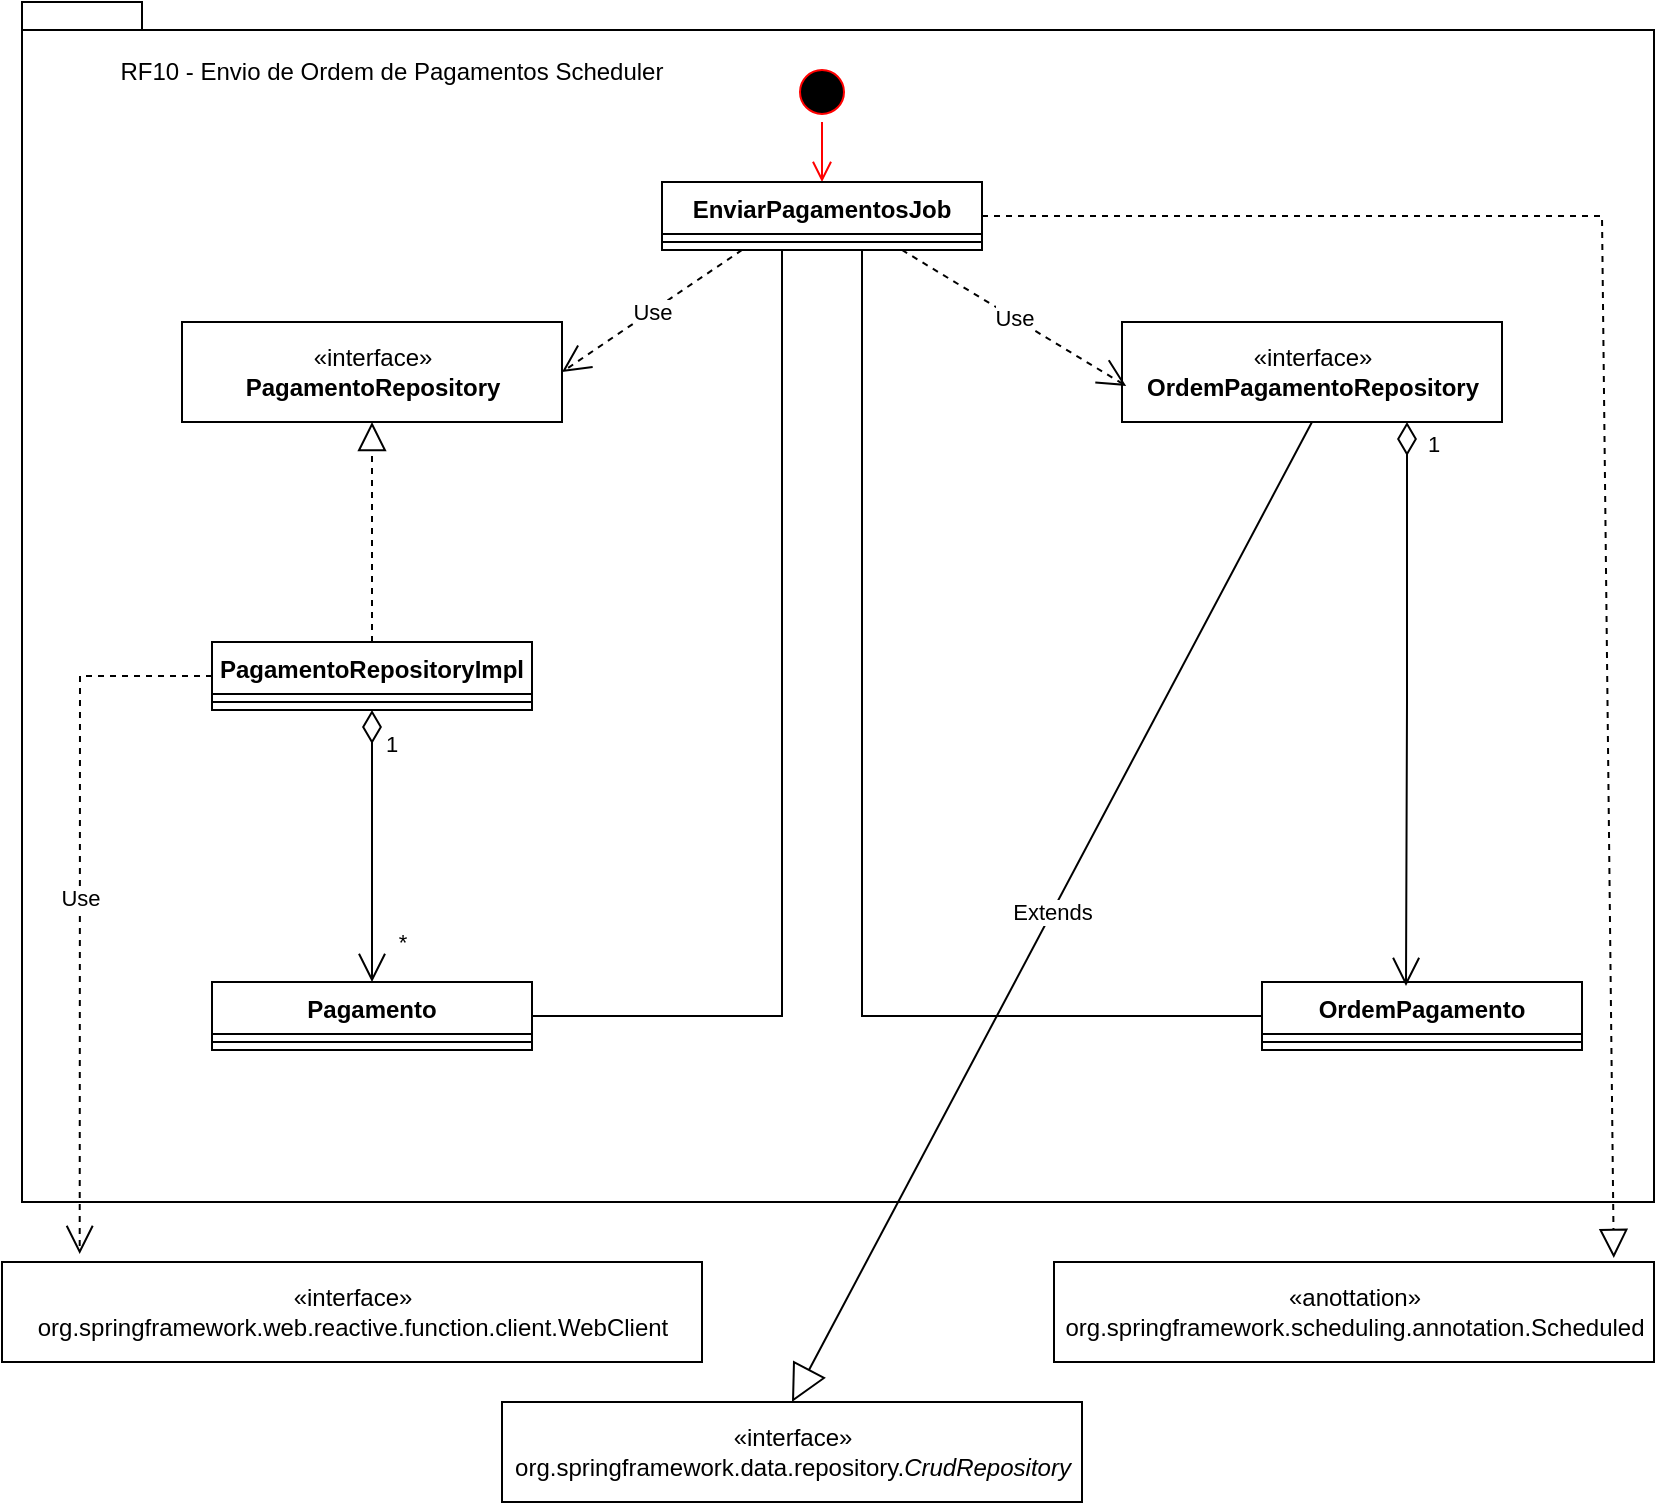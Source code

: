 <mxfile version="19.0.3" type="device" pages="3"><diagram id="8ie9IBNXiTS2up-qer2J" name="EnviarPagamento"><mxGraphModel dx="1821" dy="878" grid="1" gridSize="10" guides="1" tooltips="1" connect="1" arrows="1" fold="1" page="1" pageScale="1" pageWidth="827" pageHeight="1169" math="0" shadow="0"><root><mxCell id="0"/><mxCell id="1" parent="0"/><mxCell id="syFcbjBObXmSoyStmr7P-1" value="" style="shape=folder;fontStyle=1;spacingTop=10;tabWidth=40;tabHeight=14;tabPosition=left;html=1;" parent="1" vertex="1"><mxGeometry x="-20" y="10" width="816" height="600" as="geometry"/></mxCell><mxCell id="syFcbjBObXmSoyStmr7P-3" value="" style="ellipse;html=1;shape=startState;fillColor=#000000;strokeColor=#ff0000;" parent="1" vertex="1"><mxGeometry x="365" y="40" width="30" height="30" as="geometry"/></mxCell><mxCell id="syFcbjBObXmSoyStmr7P-4" value="" style="edgeStyle=orthogonalEdgeStyle;html=1;verticalAlign=bottom;endArrow=open;endSize=8;strokeColor=#ff0000;rounded=0;entryX=0.5;entryY=0;entryDx=0;entryDy=0;" parent="1" source="syFcbjBObXmSoyStmr7P-3" target="syFcbjBObXmSoyStmr7P-6" edge="1"><mxGeometry relative="1" as="geometry"><mxPoint x="377.98" y="88.98" as="targetPoint"/></mxGeometry></mxCell><mxCell id="syFcbjBObXmSoyStmr7P-6" value="EnviarPagamentosJob" style="swimlane;fontStyle=1;align=center;verticalAlign=top;childLayout=stackLayout;horizontal=1;startSize=26;horizontalStack=0;resizeParent=1;resizeParentMax=0;resizeLast=0;collapsible=1;marginBottom=0;" parent="1" vertex="1"><mxGeometry x="300" y="100" width="160" height="34" as="geometry"/></mxCell><mxCell id="syFcbjBObXmSoyStmr7P-8" value="" style="line;strokeWidth=1;fillColor=none;align=left;verticalAlign=middle;spacingTop=-1;spacingLeft=3;spacingRight=3;rotatable=0;labelPosition=right;points=[];portConstraint=eastwest;" parent="syFcbjBObXmSoyStmr7P-6" vertex="1"><mxGeometry y="26" width="160" height="8" as="geometry"/></mxCell><mxCell id="syFcbjBObXmSoyStmr7P-10" value="«interface»&lt;br&gt;&lt;b&gt;OrdemPagamentoRepository&lt;/b&gt;" style="html=1;" parent="1" vertex="1"><mxGeometry x="530" y="170" width="190" height="50" as="geometry"/></mxCell><mxCell id="syFcbjBObXmSoyStmr7P-11" value="«interface»&lt;br&gt;&lt;b&gt;PagamentoRepository&lt;/b&gt;" style="html=1;" parent="1" vertex="1"><mxGeometry x="60" y="170" width="190" height="50" as="geometry"/></mxCell><mxCell id="syFcbjBObXmSoyStmr7P-12" value="Use" style="endArrow=open;endSize=12;dashed=1;html=1;rounded=0;exitX=0.25;exitY=1;exitDx=0;exitDy=0;entryX=1;entryY=0.5;entryDx=0;entryDy=0;" parent="1" source="syFcbjBObXmSoyStmr7P-6" target="syFcbjBObXmSoyStmr7P-11" edge="1"><mxGeometry width="160" relative="1" as="geometry"><mxPoint x="360" y="180" as="sourcePoint"/><mxPoint x="520" y="180" as="targetPoint"/></mxGeometry></mxCell><mxCell id="syFcbjBObXmSoyStmr7P-13" value="Use" style="endArrow=open;endSize=12;dashed=1;html=1;rounded=0;exitX=0.75;exitY=1;exitDx=0;exitDy=0;entryX=0.011;entryY=0.64;entryDx=0;entryDy=0;entryPerimeter=0;" parent="1" source="syFcbjBObXmSoyStmr7P-6" target="syFcbjBObXmSoyStmr7P-10" edge="1"><mxGeometry width="160" relative="1" as="geometry"><mxPoint x="390" y="220" as="sourcePoint"/><mxPoint x="550" y="220" as="targetPoint"/></mxGeometry></mxCell><mxCell id="syFcbjBObXmSoyStmr7P-18" value="PagamentoRepositoryImpl" style="swimlane;fontStyle=1;align=center;verticalAlign=top;childLayout=stackLayout;horizontal=1;startSize=26;horizontalStack=0;resizeParent=1;resizeParentMax=0;resizeLast=0;collapsible=1;marginBottom=0;" parent="1" vertex="1"><mxGeometry x="75" y="330" width="160" height="34" as="geometry"/></mxCell><mxCell id="syFcbjBObXmSoyStmr7P-19" value="" style="line;strokeWidth=1;fillColor=none;align=left;verticalAlign=middle;spacingTop=-1;spacingLeft=3;spacingRight=3;rotatable=0;labelPosition=right;points=[];portConstraint=eastwest;" parent="syFcbjBObXmSoyStmr7P-18" vertex="1"><mxGeometry y="26" width="160" height="8" as="geometry"/></mxCell><mxCell id="syFcbjBObXmSoyStmr7P-20" value="" style="endArrow=block;dashed=1;endFill=0;endSize=12;html=1;rounded=0;exitX=0.5;exitY=0;exitDx=0;exitDy=0;entryX=0.5;entryY=1;entryDx=0;entryDy=0;" parent="1" source="syFcbjBObXmSoyStmr7P-18" target="syFcbjBObXmSoyStmr7P-11" edge="1"><mxGeometry width="160" relative="1" as="geometry"><mxPoint x="130" y="300" as="sourcePoint"/><mxPoint x="290" y="300" as="targetPoint"/></mxGeometry></mxCell><mxCell id="syFcbjBObXmSoyStmr7P-21" value="Pagamento" style="swimlane;fontStyle=1;align=center;verticalAlign=top;childLayout=stackLayout;horizontal=1;startSize=26;horizontalStack=0;resizeParent=1;resizeParentMax=0;resizeLast=0;collapsible=1;marginBottom=0;" parent="1" vertex="1"><mxGeometry x="75" y="500" width="160" height="34" as="geometry"/></mxCell><mxCell id="syFcbjBObXmSoyStmr7P-22" value="" style="line;strokeWidth=1;fillColor=none;align=left;verticalAlign=middle;spacingTop=-1;spacingLeft=3;spacingRight=3;rotatable=0;labelPosition=right;points=[];portConstraint=eastwest;" parent="syFcbjBObXmSoyStmr7P-21" vertex="1"><mxGeometry y="26" width="160" height="8" as="geometry"/></mxCell><mxCell id="syFcbjBObXmSoyStmr7P-23" value="OrdemPagamento" style="swimlane;fontStyle=1;align=center;verticalAlign=top;childLayout=stackLayout;horizontal=1;startSize=26;horizontalStack=0;resizeParent=1;resizeParentMax=0;resizeLast=0;collapsible=1;marginBottom=0;" parent="1" vertex="1"><mxGeometry x="600" y="500" width="160" height="34" as="geometry"/></mxCell><mxCell id="syFcbjBObXmSoyStmr7P-24" value="" style="line;strokeWidth=1;fillColor=none;align=left;verticalAlign=middle;spacingTop=-1;spacingLeft=3;spacingRight=3;rotatable=0;labelPosition=right;points=[];portConstraint=eastwest;" parent="syFcbjBObXmSoyStmr7P-23" vertex="1"><mxGeometry y="26" width="160" height="8" as="geometry"/></mxCell><mxCell id="D7sFdoUz5kal1ibH4Q60-1" value="1" style="endArrow=open;html=1;endSize=12;startArrow=diamondThin;startSize=14;startFill=0;edgeStyle=orthogonalEdgeStyle;align=left;verticalAlign=bottom;rounded=0;exitX=0.5;exitY=1;exitDx=0;exitDy=0;entryX=0.5;entryY=0;entryDx=0;entryDy=0;" parent="1" source="syFcbjBObXmSoyStmr7P-18" target="syFcbjBObXmSoyStmr7P-21" edge="1"><mxGeometry x="-0.618" y="5" relative="1" as="geometry"><mxPoint x="170" y="410" as="sourcePoint"/><mxPoint x="330" y="410" as="targetPoint"/><mxPoint as="offset"/></mxGeometry></mxCell><mxCell id="D7sFdoUz5kal1ibH4Q60-2" value="*" style="edgeLabel;html=1;align=center;verticalAlign=middle;resizable=0;points=[];" parent="D7sFdoUz5kal1ibH4Q60-1" vertex="1" connectable="0"><mxGeometry x="-0.207" y="-1" relative="1" as="geometry"><mxPoint x="16" y="62" as="offset"/></mxGeometry></mxCell><mxCell id="D7sFdoUz5kal1ibH4Q60-4" value="«interface»&lt;br&gt;org.springframework.data.repository.&lt;em&gt;CrudRepository&lt;/em&gt;" style="html=1;" parent="1" vertex="1"><mxGeometry x="220" y="710" width="290" height="50" as="geometry"/></mxCell><mxCell id="D7sFdoUz5kal1ibH4Q60-5" value="Extends" style="endArrow=block;endSize=16;endFill=0;html=1;rounded=0;exitX=0.5;exitY=1;exitDx=0;exitDy=0;entryX=0.5;entryY=0;entryDx=0;entryDy=0;" parent="1" source="syFcbjBObXmSoyStmr7P-10" target="D7sFdoUz5kal1ibH4Q60-4" edge="1"><mxGeometry width="160" relative="1" as="geometry"><mxPoint x="600" y="470" as="sourcePoint"/><mxPoint x="760" y="470" as="targetPoint"/></mxGeometry></mxCell><mxCell id="D7sFdoUz5kal1ibH4Q60-10" value="" style="endArrow=none;html=1;edgeStyle=orthogonalEdgeStyle;rounded=0;exitX=1;exitY=0.5;exitDx=0;exitDy=0;entryX=0.5;entryY=1;entryDx=0;entryDy=0;" parent="1" source="syFcbjBObXmSoyStmr7P-21" target="syFcbjBObXmSoyStmr7P-6" edge="1"><mxGeometry relative="1" as="geometry"><mxPoint x="280" y="510" as="sourcePoint"/><mxPoint x="440" y="510" as="targetPoint"/><Array as="points"><mxPoint x="360" y="517"/><mxPoint x="360" y="134"/></Array></mxGeometry></mxCell><mxCell id="ALO8Gu1zJ7v94g8RGlG9-1" value="1" style="endArrow=open;html=1;endSize=12;startArrow=diamondThin;startSize=14;startFill=0;edgeStyle=orthogonalEdgeStyle;align=left;verticalAlign=bottom;rounded=0;exitX=0.75;exitY=1;exitDx=0;exitDy=0;entryX=0.45;entryY=0.059;entryDx=0;entryDy=0;entryPerimeter=0;" edge="1" parent="1" source="syFcbjBObXmSoyStmr7P-10" target="syFcbjBObXmSoyStmr7P-23"><mxGeometry x="-0.858" y="8" relative="1" as="geometry"><mxPoint x="670" y="320" as="sourcePoint"/><mxPoint x="830" y="320" as="targetPoint"/><mxPoint as="offset"/></mxGeometry></mxCell><mxCell id="ALO8Gu1zJ7v94g8RGlG9-2" value="" style="endArrow=none;html=1;edgeStyle=orthogonalEdgeStyle;rounded=0;exitX=0.5;exitY=1;exitDx=0;exitDy=0;entryX=0;entryY=0.5;entryDx=0;entryDy=0;" edge="1" parent="1" source="syFcbjBObXmSoyStmr7P-6" target="syFcbjBObXmSoyStmr7P-23"><mxGeometry relative="1" as="geometry"><mxPoint x="420" y="370" as="sourcePoint"/><mxPoint x="580" y="370" as="targetPoint"/><Array as="points"><mxPoint x="400" y="134"/><mxPoint x="400" y="517"/></Array></mxGeometry></mxCell><mxCell id="BdTfNCzVXdHDudHjYuGu-1" value="RF10 - Envio de Ordem de Pagamentos Scheduler" style="text;html=1;strokeColor=none;fillColor=none;align=center;verticalAlign=middle;whiteSpace=wrap;rounded=0;" vertex="1" parent="1"><mxGeometry y="30" width="330" height="30" as="geometry"/></mxCell><mxCell id="MIrf7Lez7W-H0QJHNl_k-1" value="«interface»&lt;br&gt;org.springframework.web.reactive.function.client.WebClient" style="html=1;" vertex="1" parent="1"><mxGeometry x="-30" y="640" width="350" height="50" as="geometry"/></mxCell><mxCell id="MIrf7Lez7W-H0QJHNl_k-2" value="Use" style="endArrow=open;endSize=12;dashed=1;html=1;rounded=0;exitX=0;exitY=0.5;exitDx=0;exitDy=0;entryX=0.111;entryY=-0.08;entryDx=0;entryDy=0;entryPerimeter=0;" edge="1" parent="1" source="syFcbjBObXmSoyStmr7P-18" target="MIrf7Lez7W-H0QJHNl_k-1"><mxGeometry width="160" relative="1" as="geometry"><mxPoint x="30" y="560" as="sourcePoint"/><mxPoint x="190" y="560" as="targetPoint"/><Array as="points"><mxPoint x="9" y="347"/></Array></mxGeometry></mxCell><mxCell id="Piro_1B6J_m-9FssRuvG-1" value="«anottation»&lt;br&gt;org.springframework.scheduling.annotation.Scheduled" style="html=1;" vertex="1" parent="1"><mxGeometry x="496" y="640" width="300" height="50" as="geometry"/></mxCell><mxCell id="Piro_1B6J_m-9FssRuvG-2" value="" style="endArrow=block;dashed=1;endFill=0;endSize=12;html=1;rounded=0;exitX=1;exitY=0.5;exitDx=0;exitDy=0;entryX=0.933;entryY=-0.04;entryDx=0;entryDy=0;entryPerimeter=0;" edge="1" parent="1" source="syFcbjBObXmSoyStmr7P-6" target="Piro_1B6J_m-9FssRuvG-1"><mxGeometry width="160" relative="1" as="geometry"><mxPoint x="550" y="100" as="sourcePoint"/><mxPoint x="710" y="100" as="targetPoint"/><Array as="points"><mxPoint x="770" y="117"/></Array></mxGeometry></mxCell></root></mxGraphModel></diagram><diagram name="ReceberPagamento" id="m7tQHKw86joGqsxfZ0Ol"><mxGraphModel dx="994" dy="878" grid="1" gridSize="10" guides="1" tooltips="1" connect="1" arrows="1" fold="1" page="1" pageScale="1" pageWidth="827" pageHeight="1169" math="0" shadow="0"><root><mxCell id="ODPj52kHkoeUuSCsYeeH-0"/><mxCell id="ODPj52kHkoeUuSCsYeeH-1" parent="ODPj52kHkoeUuSCsYeeH-0"/><mxCell id="ODPj52kHkoeUuSCsYeeH-2" value="" style="shape=folder;fontStyle=1;spacingTop=10;tabWidth=40;tabHeight=14;tabPosition=left;html=1;" vertex="1" parent="ODPj52kHkoeUuSCsYeeH-1"><mxGeometry y="10" width="816" height="500" as="geometry"/></mxCell><mxCell id="ODPj52kHkoeUuSCsYeeH-3" value="" style="ellipse;html=1;shape=startState;fillColor=#000000;strokeColor=#ff0000;" vertex="1" parent="ODPj52kHkoeUuSCsYeeH-1"><mxGeometry x="365" y="40" width="30" height="30" as="geometry"/></mxCell><mxCell id="ODPj52kHkoeUuSCsYeeH-4" value="" style="edgeStyle=orthogonalEdgeStyle;html=1;verticalAlign=bottom;endArrow=open;endSize=8;strokeColor=#ff0000;rounded=0;entryX=0.5;entryY=0;entryDx=0;entryDy=0;" edge="1" parent="ODPj52kHkoeUuSCsYeeH-1" source="ODPj52kHkoeUuSCsYeeH-3" target="ODPj52kHkoeUuSCsYeeH-5"><mxGeometry relative="1" as="geometry"><mxPoint x="377.98" y="88.98" as="targetPoint"/></mxGeometry></mxCell><mxCell id="ODPj52kHkoeUuSCsYeeH-5" value="ConsultarPagamentosJob" style="swimlane;fontStyle=1;align=center;verticalAlign=top;childLayout=stackLayout;horizontal=1;startSize=26;horizontalStack=0;resizeParent=1;resizeParentMax=0;resizeLast=0;collapsible=1;marginBottom=0;" vertex="1" parent="ODPj52kHkoeUuSCsYeeH-1"><mxGeometry x="300" y="100" width="160" height="34" as="geometry"/></mxCell><mxCell id="ODPj52kHkoeUuSCsYeeH-6" value="" style="line;strokeWidth=1;fillColor=none;align=left;verticalAlign=middle;spacingTop=-1;spacingLeft=3;spacingRight=3;rotatable=0;labelPosition=right;points=[];portConstraint=eastwest;" vertex="1" parent="ODPj52kHkoeUuSCsYeeH-5"><mxGeometry y="26" width="160" height="8" as="geometry"/></mxCell><mxCell id="ODPj52kHkoeUuSCsYeeH-7" value="«interface»&lt;br&gt;&lt;b&gt;OrdemPagamentoRepository&lt;/b&gt;" style="html=1;" vertex="1" parent="ODPj52kHkoeUuSCsYeeH-1"><mxGeometry x="530" y="170" width="190" height="50" as="geometry"/></mxCell><mxCell id="ODPj52kHkoeUuSCsYeeH-8" value="«interface»&lt;br&gt;&lt;b&gt;PagamentoRepository&lt;/b&gt;" style="html=1;" vertex="1" parent="ODPj52kHkoeUuSCsYeeH-1"><mxGeometry x="50" y="134" width="190" height="50" as="geometry"/></mxCell><mxCell id="ODPj52kHkoeUuSCsYeeH-9" value="Use" style="endArrow=open;endSize=12;dashed=1;html=1;rounded=0;exitX=0.25;exitY=1;exitDx=0;exitDy=0;entryX=1;entryY=0.5;entryDx=0;entryDy=0;" edge="1" parent="ODPj52kHkoeUuSCsYeeH-1" source="ODPj52kHkoeUuSCsYeeH-5" target="ODPj52kHkoeUuSCsYeeH-8"><mxGeometry width="160" relative="1" as="geometry"><mxPoint x="360" y="180" as="sourcePoint"/><mxPoint x="520" y="180" as="targetPoint"/></mxGeometry></mxCell><mxCell id="ODPj52kHkoeUuSCsYeeH-10" value="Use" style="endArrow=open;endSize=12;dashed=1;html=1;rounded=0;exitX=0.75;exitY=1;exitDx=0;exitDy=0;entryX=0.011;entryY=0.64;entryDx=0;entryDy=0;entryPerimeter=0;" edge="1" parent="ODPj52kHkoeUuSCsYeeH-1" source="ODPj52kHkoeUuSCsYeeH-5" target="ODPj52kHkoeUuSCsYeeH-7"><mxGeometry width="160" relative="1" as="geometry"><mxPoint x="390" y="220" as="sourcePoint"/><mxPoint x="550" y="220" as="targetPoint"/></mxGeometry></mxCell><mxCell id="ODPj52kHkoeUuSCsYeeH-11" value="PagamentoRepositoryImpl" style="swimlane;fontStyle=1;align=center;verticalAlign=top;childLayout=stackLayout;horizontal=1;startSize=26;horizontalStack=0;resizeParent=1;resizeParentMax=0;resizeLast=0;collapsible=1;marginBottom=0;" vertex="1" parent="ODPj52kHkoeUuSCsYeeH-1"><mxGeometry x="70" y="270" width="160" height="34" as="geometry"/></mxCell><mxCell id="ODPj52kHkoeUuSCsYeeH-12" value="" style="line;strokeWidth=1;fillColor=none;align=left;verticalAlign=middle;spacingTop=-1;spacingLeft=3;spacingRight=3;rotatable=0;labelPosition=right;points=[];portConstraint=eastwest;" vertex="1" parent="ODPj52kHkoeUuSCsYeeH-11"><mxGeometry y="26" width="160" height="8" as="geometry"/></mxCell><mxCell id="ODPj52kHkoeUuSCsYeeH-13" value="" style="endArrow=block;dashed=1;endFill=0;endSize=12;html=1;rounded=0;exitX=0.5;exitY=0;exitDx=0;exitDy=0;" edge="1" parent="ODPj52kHkoeUuSCsYeeH-1" source="ODPj52kHkoeUuSCsYeeH-11"><mxGeometry width="160" relative="1" as="geometry"><mxPoint x="130" y="300" as="sourcePoint"/><mxPoint x="150" y="180" as="targetPoint"/></mxGeometry></mxCell><mxCell id="ODPj52kHkoeUuSCsYeeH-14" value="Pagamento" style="swimlane;fontStyle=1;align=center;verticalAlign=top;childLayout=stackLayout;horizontal=1;startSize=26;horizontalStack=0;resizeParent=1;resizeParentMax=0;resizeLast=0;collapsible=1;marginBottom=0;" vertex="1" parent="ODPj52kHkoeUuSCsYeeH-1"><mxGeometry x="70" y="400" width="160" height="34" as="geometry"/></mxCell><mxCell id="ODPj52kHkoeUuSCsYeeH-15" value="" style="line;strokeWidth=1;fillColor=none;align=left;verticalAlign=middle;spacingTop=-1;spacingLeft=3;spacingRight=3;rotatable=0;labelPosition=right;points=[];portConstraint=eastwest;" vertex="1" parent="ODPj52kHkoeUuSCsYeeH-14"><mxGeometry y="26" width="160" height="8" as="geometry"/></mxCell><mxCell id="ODPj52kHkoeUuSCsYeeH-16" value="OrdemPagamento" style="swimlane;fontStyle=1;align=center;verticalAlign=top;childLayout=stackLayout;horizontal=1;startSize=26;horizontalStack=0;resizeParent=1;resizeParentMax=0;resizeLast=0;collapsible=1;marginBottom=0;" vertex="1" parent="ODPj52kHkoeUuSCsYeeH-1"><mxGeometry x="600" y="400" width="160" height="34" as="geometry"/></mxCell><mxCell id="ODPj52kHkoeUuSCsYeeH-17" value="" style="line;strokeWidth=1;fillColor=none;align=left;verticalAlign=middle;spacingTop=-1;spacingLeft=3;spacingRight=3;rotatable=0;labelPosition=right;points=[];portConstraint=eastwest;" vertex="1" parent="ODPj52kHkoeUuSCsYeeH-16"><mxGeometry y="26" width="160" height="8" as="geometry"/></mxCell><mxCell id="ODPj52kHkoeUuSCsYeeH-18" value="1" style="endArrow=open;html=1;endSize=12;startArrow=diamondThin;startSize=14;startFill=0;edgeStyle=orthogonalEdgeStyle;align=left;verticalAlign=bottom;rounded=0;exitX=0.5;exitY=1;exitDx=0;exitDy=0;entryX=0.5;entryY=0;entryDx=0;entryDy=0;" edge="1" parent="ODPj52kHkoeUuSCsYeeH-1" source="ODPj52kHkoeUuSCsYeeH-11" target="ODPj52kHkoeUuSCsYeeH-14"><mxGeometry x="-0.618" y="5" relative="1" as="geometry"><mxPoint x="170" y="410" as="sourcePoint"/><mxPoint x="330" y="410" as="targetPoint"/><mxPoint as="offset"/></mxGeometry></mxCell><mxCell id="ODPj52kHkoeUuSCsYeeH-19" value="*" style="edgeLabel;html=1;align=center;verticalAlign=middle;resizable=0;points=[];" vertex="1" connectable="0" parent="ODPj52kHkoeUuSCsYeeH-18"><mxGeometry x="-0.207" y="-1" relative="1" as="geometry"><mxPoint x="16" y="62" as="offset"/></mxGeometry></mxCell><mxCell id="ODPj52kHkoeUuSCsYeeH-20" value="«interface»&lt;br&gt;org.springframework.data.repository.&lt;em&gt;CrudRepository&lt;/em&gt;" style="html=1;" vertex="1" parent="ODPj52kHkoeUuSCsYeeH-1"><mxGeometry x="370" y="620" width="290" height="50" as="geometry"/></mxCell><mxCell id="ODPj52kHkoeUuSCsYeeH-21" value="Extends" style="endArrow=block;endSize=16;endFill=0;html=1;rounded=0;exitX=0.058;exitY=1.04;exitDx=0;exitDy=0;entryX=0.466;entryY=-0.02;entryDx=0;entryDy=0;entryPerimeter=0;exitPerimeter=0;" edge="1" parent="ODPj52kHkoeUuSCsYeeH-1" source="ODPj52kHkoeUuSCsYeeH-7" target="ODPj52kHkoeUuSCsYeeH-20"><mxGeometry x="-0.3" y="-1" width="160" relative="1" as="geometry"><mxPoint x="600" y="470" as="sourcePoint"/><mxPoint x="760" y="470" as="targetPoint"/><mxPoint as="offset"/></mxGeometry></mxCell><mxCell id="ODPj52kHkoeUuSCsYeeH-22" value="" style="endArrow=none;html=1;edgeStyle=orthogonalEdgeStyle;rounded=0;exitX=1;exitY=0.5;exitDx=0;exitDy=0;entryX=0.5;entryY=1;entryDx=0;entryDy=0;" edge="1" parent="ODPj52kHkoeUuSCsYeeH-1" source="ODPj52kHkoeUuSCsYeeH-14" target="ODPj52kHkoeUuSCsYeeH-5"><mxGeometry relative="1" as="geometry"><mxPoint x="280" y="510" as="sourcePoint"/><mxPoint x="440" y="510" as="targetPoint"/><Array as="points"><mxPoint x="360" y="417"/><mxPoint x="360" y="134"/></Array></mxGeometry></mxCell><mxCell id="ODPj52kHkoeUuSCsYeeH-23" value="1" style="endArrow=open;html=1;endSize=12;startArrow=diamondThin;startSize=14;startFill=0;edgeStyle=orthogonalEdgeStyle;align=left;verticalAlign=bottom;rounded=0;exitX=0.75;exitY=1;exitDx=0;exitDy=0;entryX=0.45;entryY=0.059;entryDx=0;entryDy=0;entryPerimeter=0;" edge="1" parent="ODPj52kHkoeUuSCsYeeH-1" source="ODPj52kHkoeUuSCsYeeH-7" target="ODPj52kHkoeUuSCsYeeH-16"><mxGeometry x="-0.858" y="8" relative="1" as="geometry"><mxPoint x="670" y="320" as="sourcePoint"/><mxPoint x="830" y="320" as="targetPoint"/><mxPoint as="offset"/></mxGeometry></mxCell><mxCell id="ODPj52kHkoeUuSCsYeeH-24" value="" style="endArrow=none;html=1;edgeStyle=orthogonalEdgeStyle;rounded=0;exitX=0.5;exitY=1;exitDx=0;exitDy=0;entryX=0;entryY=0.5;entryDx=0;entryDy=0;" edge="1" parent="ODPj52kHkoeUuSCsYeeH-1" source="ODPj52kHkoeUuSCsYeeH-5" target="ODPj52kHkoeUuSCsYeeH-16"><mxGeometry relative="1" as="geometry"><mxPoint x="420" y="370" as="sourcePoint"/><mxPoint x="580" y="370" as="targetPoint"/><Array as="points"><mxPoint x="400" y="134"/><mxPoint x="400" y="417"/></Array></mxGeometry></mxCell><mxCell id="ODPj52kHkoeUuSCsYeeH-25" value="RF11 - Recebimento de Ordem de Pagamentos Scheduler" style="text;html=1;strokeColor=none;fillColor=none;align=center;verticalAlign=middle;whiteSpace=wrap;rounded=0;" vertex="1" parent="ODPj52kHkoeUuSCsYeeH-1"><mxGeometry y="30" width="330" height="30" as="geometry"/></mxCell><mxCell id="LI6HQTJpSDr9Tj-xVLhh-0" value="«interface»&lt;br&gt;&lt;b&gt;BaixaPagarReceberService&lt;/b&gt;" style="html=1;" vertex="1" parent="ODPj52kHkoeUuSCsYeeH-1"><mxGeometry x="270" y="550" width="190" height="50" as="geometry"/></mxCell><mxCell id="LI6HQTJpSDr9Tj-xVLhh-6" value="BaixaPagarReceberDto" style="swimlane;fontStyle=1;align=center;verticalAlign=top;childLayout=stackLayout;horizontal=1;startSize=26;horizontalStack=0;resizeParent=1;resizeParentMax=0;resizeLast=0;collapsible=1;marginBottom=0;" vertex="1" parent="ODPj52kHkoeUuSCsYeeH-1"><mxGeometry x="40" y="558" width="160" height="34" as="geometry"/></mxCell><mxCell id="LI6HQTJpSDr9Tj-xVLhh-7" value="" style="line;strokeWidth=1;fillColor=none;align=left;verticalAlign=middle;spacingTop=-1;spacingLeft=3;spacingRight=3;rotatable=0;labelPosition=right;points=[];portConstraint=eastwest;" vertex="1" parent="LI6HQTJpSDr9Tj-xVLhh-6"><mxGeometry y="26" width="160" height="8" as="geometry"/></mxCell><mxCell id="LI6HQTJpSDr9Tj-xVLhh-8" value="Use" style="endArrow=open;endSize=12;dashed=1;html=1;rounded=0;exitX=0.5;exitY=0.25;exitDx=0;exitDy=0;exitPerimeter=0;entryX=0.584;entryY=-0.08;entryDx=0;entryDy=0;entryPerimeter=0;" edge="1" parent="ODPj52kHkoeUuSCsYeeH-1" source="ODPj52kHkoeUuSCsYeeH-6" target="LI6HQTJpSDr9Tj-xVLhh-0"><mxGeometry width="160" relative="1" as="geometry"><mxPoint x="390" y="480" as="sourcePoint"/><mxPoint x="550" y="480" as="targetPoint"/></mxGeometry></mxCell><mxCell id="LI6HQTJpSDr9Tj-xVLhh-9" value="" style="endArrow=none;html=1;edgeStyle=orthogonalEdgeStyle;rounded=0;exitX=1;exitY=0.5;exitDx=0;exitDy=0;entryX=0;entryY=0.5;entryDx=0;entryDy=0;" edge="1" parent="ODPj52kHkoeUuSCsYeeH-1" source="LI6HQTJpSDr9Tj-xVLhh-6" target="LI6HQTJpSDr9Tj-xVLhh-0"><mxGeometry relative="1" as="geometry"><mxPoint x="210" y="660" as="sourcePoint"/><mxPoint x="370" y="660" as="targetPoint"/></mxGeometry></mxCell><mxCell id="LI6HQTJpSDr9Tj-xVLhh-13" value="" style="endArrow=none;html=1;edgeStyle=orthogonalEdgeStyle;rounded=0;exitX=0.644;exitY=0.029;exitDx=0;exitDy=0;exitPerimeter=0;entryX=0;entryY=0.5;entryDx=0;entryDy=0;" edge="1" parent="ODPj52kHkoeUuSCsYeeH-1" source="LI6HQTJpSDr9Tj-xVLhh-6" target="ODPj52kHkoeUuSCsYeeH-5"><mxGeometry relative="1" as="geometry"><mxPoint x="160" y="520" as="sourcePoint"/><mxPoint x="320" y="520" as="targetPoint"/><Array as="points"><mxPoint x="143" y="530"/><mxPoint x="260" y="530"/><mxPoint x="260" y="117"/></Array></mxGeometry></mxCell><mxCell id="SpAxXmlHxgF3GDnpvAQE-0" value="«interface»&lt;br&gt;org.springframework.web.reactive.function.client.WebClient" style="html=1;" vertex="1" parent="ODPj52kHkoeUuSCsYeeH-1"><mxGeometry y="620" width="350" height="50" as="geometry"/></mxCell><mxCell id="SpAxXmlHxgF3GDnpvAQE-1" value="Use" style="endArrow=open;endSize=12;dashed=1;html=1;rounded=0;exitX=0;exitY=0.5;exitDx=0;exitDy=0;entryX=0.054;entryY=-0.02;entryDx=0;entryDy=0;entryPerimeter=0;" edge="1" parent="ODPj52kHkoeUuSCsYeeH-1" source="ODPj52kHkoeUuSCsYeeH-11" target="SpAxXmlHxgF3GDnpvAQE-0"><mxGeometry width="160" relative="1" as="geometry"><mxPoint x="40" y="350" as="sourcePoint"/><mxPoint x="200" y="350" as="targetPoint"/><Array as="points"><mxPoint x="20" y="287"/></Array></mxGeometry></mxCell><mxCell id="FLGv58Bo5NZ8cTFYyYGU-0" value="«anottation»&lt;br&gt;org.springframework.scheduling.annotation.Scheduled" style="html=1;" vertex="1" parent="ODPj52kHkoeUuSCsYeeH-1"><mxGeometry x="540" y="550" width="300" height="50" as="geometry"/></mxCell><mxCell id="FLGv58Bo5NZ8cTFYyYGU-1" value="" style="endArrow=block;dashed=1;endFill=0;endSize=12;html=1;rounded=0;exitX=1;exitY=0.5;exitDx=0;exitDy=0;entryX=0.847;entryY=-0.06;entryDx=0;entryDy=0;entryPerimeter=0;" edge="1" parent="ODPj52kHkoeUuSCsYeeH-1" source="ODPj52kHkoeUuSCsYeeH-5" target="FLGv58Bo5NZ8cTFYyYGU-0"><mxGeometry width="160" relative="1" as="geometry"><mxPoint x="770" y="190" as="sourcePoint"/><mxPoint x="930" y="190" as="targetPoint"/><Array as="points"><mxPoint x="794" y="117"/></Array></mxGeometry></mxCell></root></mxGraphModel></diagram><diagram id="AxiaFJUu6t-rqmK2cUxW" name="Criar Pagar e Receber"><mxGraphModel dx="828" dy="732" grid="1" gridSize="10" guides="1" tooltips="1" connect="1" arrows="1" fold="1" page="1" pageScale="1" pageWidth="827" pageHeight="1169" math="0" shadow="0"><root><mxCell id="0"/><mxCell id="1" parent="0"/><mxCell id="Qx0fb8UAqjWZi3h2VQaB-1" value="" style="shape=folder;fontStyle=1;spacingTop=10;tabWidth=40;tabHeight=14;tabPosition=left;html=1;" vertex="1" parent="1"><mxGeometry x="10" y="10" width="810" height="560" as="geometry"/></mxCell><mxCell id="Qx0fb8UAqjWZi3h2VQaB-2" value="CriacaoPagarReceberEvent" style="swimlane;fontStyle=1;align=center;verticalAlign=top;childLayout=stackLayout;horizontal=1;startSize=26;horizontalStack=0;resizeParent=1;resizeParentMax=0;resizeLast=0;collapsible=1;marginBottom=0;" vertex="1" parent="1"><mxGeometry x="314" y="100" width="170" height="34" as="geometry"/></mxCell><mxCell id="Qx0fb8UAqjWZi3h2VQaB-4" value="" style="line;strokeWidth=1;fillColor=none;align=left;verticalAlign=middle;spacingTop=-1;spacingLeft=3;spacingRight=3;rotatable=0;labelPosition=right;points=[];portConstraint=eastwest;" vertex="1" parent="Qx0fb8UAqjWZi3h2VQaB-2"><mxGeometry y="26" width="170" height="8" as="geometry"/></mxCell><mxCell id="Qx0fb8UAqjWZi3h2VQaB-7" value="" style="edgeStyle=orthogonalEdgeStyle;rounded=0;orthogonalLoop=1;jettySize=auto;html=1;entryX=0.5;entryY=0;entryDx=0;entryDy=0;" edge="1" parent="1" source="Qx0fb8UAqjWZi3h2VQaB-6" target="Qx0fb8UAqjWZi3h2VQaB-2"><mxGeometry relative="1" as="geometry"><mxPoint x="399" y="110" as="targetPoint"/></mxGeometry></mxCell><mxCell id="Qx0fb8UAqjWZi3h2VQaB-6" value="" style="ellipse;html=1;shape=endState;fillColor=#000000;strokeColor=#ff0000;" vertex="1" parent="1"><mxGeometry x="384" y="40" width="30" height="30" as="geometry"/></mxCell><mxCell id="Qx0fb8UAqjWZi3h2VQaB-8" value="«interface»&lt;br&gt;&lt;b&gt;PagarReceberService&lt;/b&gt;" style="html=1;" vertex="1" parent="1"><mxGeometry x="40" y="92" width="140" height="50" as="geometry"/></mxCell><mxCell id="Qx0fb8UAqjWZi3h2VQaB-9" value="«annotation»&lt;br&gt;&lt;b&gt;io.awspring.cloud.messaging.listener.annotation.SqsListener&lt;/b&gt;" style="html=1;" vertex="1" parent="1"><mxGeometry x="440" y="585" width="380" height="50" as="geometry"/></mxCell><mxCell id="DbuMmhBJMasVD5Y-Q8B--1" value="«interface»&lt;br&gt;&lt;b&gt;io.awspring.cloud.messaging.core.NotificationMessagingTemplate&lt;/b&gt;" style="html=1;" vertex="1" parent="1"><mxGeometry x="10" y="585" width="390" height="50" as="geometry"/></mxCell><mxCell id="7dC8kQRdax06AzCrC33r-1" value="" style="endArrow=block;dashed=1;endFill=0;endSize=12;html=1;rounded=0;exitX=1;exitY=0.5;exitDx=0;exitDy=0;entryX=0.933;entryY=-0.023;entryDx=0;entryDy=0;entryPerimeter=0;" edge="1" parent="1" source="Qx0fb8UAqjWZi3h2VQaB-2" target="Qx0fb8UAqjWZi3h2VQaB-9"><mxGeometry width="160" relative="1" as="geometry"><mxPoint x="560" y="290" as="sourcePoint"/><mxPoint x="720" y="290" as="targetPoint"/><Array as="points"><mxPoint x="790" y="117"/></Array></mxGeometry></mxCell><mxCell id="7dC8kQRdax06AzCrC33r-5" value="PagarReceberServiceImpl" style="swimlane;fontStyle=1;align=center;verticalAlign=top;childLayout=stackLayout;horizontal=1;startSize=26;horizontalStack=0;resizeParent=1;resizeParentMax=0;resizeLast=0;collapsible=1;marginBottom=0;" vertex="1" parent="1"><mxGeometry x="30" y="240" width="160" height="34" as="geometry"/></mxCell><mxCell id="7dC8kQRdax06AzCrC33r-7" value="" style="line;strokeWidth=1;fillColor=none;align=left;verticalAlign=middle;spacingTop=-1;spacingLeft=3;spacingRight=3;rotatable=0;labelPosition=right;points=[];portConstraint=eastwest;" vertex="1" parent="7dC8kQRdax06AzCrC33r-5"><mxGeometry y="26" width="160" height="8" as="geometry"/></mxCell><mxCell id="7dC8kQRdax06AzCrC33r-9" value="«interface»&lt;br&gt;&lt;b&gt;PagarReceberRepository&lt;br&gt;&lt;br&gt;&lt;/b&gt;" style="html=1;" vertex="1" parent="1"><mxGeometry x="25" y="400" width="170" height="50" as="geometry"/></mxCell><mxCell id="njM7LQM7MsKwbzuG3ICf-1" value="«interface»&lt;br&gt;org.springframework.data.repository.&lt;em&gt;CrudRepository&lt;/em&gt;" style="html=1;" vertex="1" parent="1"><mxGeometry x="280" y="650" width="290" height="50" as="geometry"/></mxCell><mxCell id="njM7LQM7MsKwbzuG3ICf-2" value="PagarReceberDto" style="swimlane;fontStyle=1;align=center;verticalAlign=top;childLayout=stackLayout;horizontal=1;startSize=26;horizontalStack=0;resizeParent=1;resizeParentMax=0;resizeLast=0;collapsible=1;marginBottom=0;" vertex="1" parent="1"><mxGeometry x="600" y="240" width="160" height="34" as="geometry"/></mxCell><mxCell id="njM7LQM7MsKwbzuG3ICf-3" value="" style="line;strokeWidth=1;fillColor=none;align=left;verticalAlign=middle;spacingTop=-1;spacingLeft=3;spacingRight=3;rotatable=0;labelPosition=right;points=[];portConstraint=eastwest;" vertex="1" parent="njM7LQM7MsKwbzuG3ICf-2"><mxGeometry y="26" width="160" height="8" as="geometry"/></mxCell><mxCell id="njM7LQM7MsKwbzuG3ICf-4" value="PagarReceber" style="swimlane;fontStyle=1;align=center;verticalAlign=top;childLayout=stackLayout;horizontal=1;startSize=26;horizontalStack=0;resizeParent=1;resizeParentMax=0;resizeLast=0;collapsible=1;marginBottom=0;" vertex="1" parent="1"><mxGeometry x="610" y="408" width="160" height="34" as="geometry"/></mxCell><mxCell id="njM7LQM7MsKwbzuG3ICf-5" value="" style="line;strokeWidth=1;fillColor=none;align=left;verticalAlign=middle;spacingTop=-1;spacingLeft=3;spacingRight=3;rotatable=0;labelPosition=right;points=[];portConstraint=eastwest;" vertex="1" parent="njM7LQM7MsKwbzuG3ICf-4"><mxGeometry y="26" width="160" height="8" as="geometry"/></mxCell><mxCell id="Y90FA3yuY41xo_SzoUj1-1" value="Use" style="endArrow=open;endSize=12;dashed=1;html=1;rounded=0;exitX=0;exitY=0.5;exitDx=0;exitDy=0;entryX=1;entryY=0.5;entryDx=0;entryDy=0;" edge="1" parent="1" source="Qx0fb8UAqjWZi3h2VQaB-2" target="Qx0fb8UAqjWZi3h2VQaB-8"><mxGeometry width="160" relative="1" as="geometry"><mxPoint x="280" y="160" as="sourcePoint"/><mxPoint x="440" y="160" as="targetPoint"/></mxGeometry></mxCell><mxCell id="Y90FA3yuY41xo_SzoUj1-2" value="" style="endArrow=block;dashed=1;endFill=0;endSize=12;html=1;rounded=0;" edge="1" parent="1" source="Qx0fb8UAqjWZi3h2VQaB-8"><mxGeometry width="160" relative="1" as="geometry"><mxPoint x="110" y="142" as="sourcePoint"/><mxPoint x="110" y="240" as="targetPoint"/></mxGeometry></mxCell><mxCell id="Y90FA3yuY41xo_SzoUj1-3" value="Use" style="endArrow=open;endSize=12;dashed=1;html=1;rounded=0;exitX=0.5;exitY=1;exitDx=0;exitDy=0;entryX=0.5;entryY=0;entryDx=0;entryDy=0;" edge="1" parent="1" source="7dC8kQRdax06AzCrC33r-5" target="7dC8kQRdax06AzCrC33r-9"><mxGeometry width="160" relative="1" as="geometry"><mxPoint x="130" y="320" as="sourcePoint"/><mxPoint x="290" y="320" as="targetPoint"/></mxGeometry></mxCell><mxCell id="Y90FA3yuY41xo_SzoUj1-4" value="" style="endArrow=none;html=1;edgeStyle=orthogonalEdgeStyle;rounded=0;exitX=0.665;exitY=1;exitDx=0;exitDy=0;exitPerimeter=0;entryX=0.569;entryY=0;entryDx=0;entryDy=0;entryPerimeter=0;" edge="1" parent="1" source="Qx0fb8UAqjWZi3h2VQaB-4" target="njM7LQM7MsKwbzuG3ICf-2"><mxGeometry relative="1" as="geometry"><mxPoint x="510" y="170" as="sourcePoint"/><mxPoint x="670" y="170" as="targetPoint"/><Array as="points"><mxPoint x="460" y="134"/><mxPoint x="460" y="187"/><mxPoint x="691" y="187"/></Array></mxGeometry></mxCell><mxCell id="Y90FA3yuY41xo_SzoUj1-7" value="" style="endArrow=none;html=1;edgeStyle=orthogonalEdgeStyle;rounded=0;exitX=0.75;exitY=1;exitDx=0;exitDy=0;entryX=0.5;entryY=0;entryDx=0;entryDy=0;" edge="1" parent="1" source="7dC8kQRdax06AzCrC33r-5" target="njM7LQM7MsKwbzuG3ICf-4"><mxGeometry relative="1" as="geometry"><mxPoint x="280" y="320" as="sourcePoint"/><mxPoint x="440" y="320" as="targetPoint"/></mxGeometry></mxCell><mxCell id="9q3WjKGv7DbC30uLlRrb-3" value="1" style="endArrow=open;html=1;endSize=12;startArrow=diamondThin;startSize=14;startFill=0;edgeStyle=orthogonalEdgeStyle;align=left;verticalAlign=bottom;rounded=0;entryX=0;entryY=0.5;entryDx=0;entryDy=0;exitX=1;exitY=0.5;exitDx=0;exitDy=0;" edge="1" parent="1" source="7dC8kQRdax06AzCrC33r-9" target="njM7LQM7MsKwbzuG3ICf-4"><mxGeometry x="-1" y="3" relative="1" as="geometry"><mxPoint x="190" y="425" as="sourcePoint"/><mxPoint x="410" y="450" as="targetPoint"/></mxGeometry></mxCell><mxCell id="9q3WjKGv7DbC30uLlRrb-5" value="Use" style="endArrow=open;endSize=12;dashed=1;html=1;rounded=0;entryX=0.828;entryY=0.01;entryDx=0;entryDy=0;entryPerimeter=0;exitX=0.086;exitY=0.875;exitDx=0;exitDy=0;exitPerimeter=0;" edge="1" parent="1" source="Qx0fb8UAqjWZi3h2VQaB-4" target="DbuMmhBJMasVD5Y-Q8B--1"><mxGeometry width="160" relative="1" as="geometry"><mxPoint x="330" y="140" as="sourcePoint"/><mxPoint x="330" y="580" as="targetPoint"/></mxGeometry></mxCell><mxCell id="kN1YbLz2G6NKtPbEQlGu-1" value="Extends" style="endArrow=block;endSize=16;endFill=0;html=1;rounded=0;exitX=0.5;exitY=1;exitDx=0;exitDy=0;entryX=0.5;entryY=0;entryDx=0;entryDy=0;" edge="1" parent="1" source="7dC8kQRdax06AzCrC33r-9" target="njM7LQM7MsKwbzuG3ICf-1"><mxGeometry x="-0.34" width="160" relative="1" as="geometry"><mxPoint x="250" y="450" as="sourcePoint"/><mxPoint x="410" y="450" as="targetPoint"/><Array as="points"><mxPoint x="110" y="510"/><mxPoint x="425" y="510"/></Array><mxPoint as="offset"/></mxGeometry></mxCell><mxCell id="kN1YbLz2G6NKtPbEQlGu-2" value="" style="endArrow=none;html=1;edgeStyle=orthogonalEdgeStyle;rounded=0;exitX=1;exitY=0.5;exitDx=0;exitDy=0;entryX=0;entryY=0.5;entryDx=0;entryDy=0;" edge="1" parent="1" source="7dC8kQRdax06AzCrC33r-5" target="njM7LQM7MsKwbzuG3ICf-2"><mxGeometry relative="1" as="geometry"><mxPoint x="240" y="260" as="sourcePoint"/><mxPoint x="400" y="260" as="targetPoint"/></mxGeometry></mxCell><mxCell id="JYVDMGVQtGgGousK_s0d-1" value="RF17 - Criação de Pagar e Receber" style="text;html=1;strokeColor=none;fillColor=none;align=center;verticalAlign=middle;whiteSpace=wrap;rounded=0;" vertex="1" parent="1"><mxGeometry x="10" y="30" width="220" height="30" as="geometry"/></mxCell></root></mxGraphModel></diagram></mxfile>